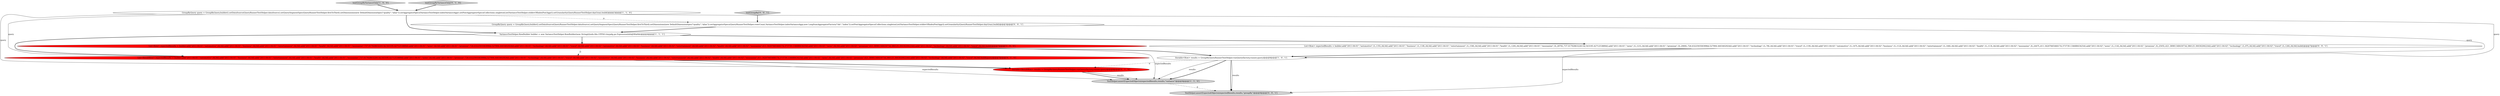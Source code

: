 digraph {
10 [style = filled, label = "GroupByQuery query = GroupByQuery.builder().setDataSource(QueryRunnerTestHelper.dataSource).setQuerySegmentSpec(QueryRunnerTestHelper.firstToThird).setDimensions(new DefaultDimensionSpec(\"quality\",\"alias\")).setAggregatorSpecs(QueryRunnerTestHelper.rowsCount,VarianceTestHelper.indexVarianceAggr,new LongSumAggregatorFactory(\"idx\",\"index\")).setPostAggregatorSpecs(Collections.singletonList(VarianceTestHelper.stddevOfIndexPostAggr)).setGranularity(QueryRunnerTestHelper.dayGran).build()@@@3@@@['0', '0', '1']", fillcolor = white, shape = ellipse image = "AAA0AAABBB3BBB"];
7 [style = filled, label = "Iterable<ResultRow> results = GroupByQueryRunnerTestHelper.runQuery(factory,runner,query)@@@8@@@['0', '1', '0']", fillcolor = red, shape = ellipse image = "AAA1AAABBB2BBB"];
4 [style = filled, label = "testGroupByVarianceOnly['1', '0', '0']", fillcolor = lightgray, shape = diamond image = "AAA0AAABBB1BBB"];
12 [style = filled, label = "List<Row> expectedResults = builder.add(\"2011-04-01\",\"automotive\",1L,135L,0d,0d).add(\"2011-04-01\",\"business\",1L,118L,0d,0d).add(\"2011-04-01\",\"entertainment\",1L,158L,0d,0d).add(\"2011-04-01\",\"health\",1L,120L,0d,0d).add(\"2011-04-01\",\"mezzanine\",3L,2870L,737.0179286322613d,543195.4271253889d).add(\"2011-04-01\",\"news\",1L,121L,0d,0d).add(\"2011-04-01\",\"premium\",3L,2900L,726.6322593583996d,527994.4403402924d).add(\"2011-04-01\",\"technology\",1L,78L,0d,0d).add(\"2011-04-01\",\"travel\",1L,119L,0d,0d).add(\"2011-04-02\",\"automotive\",1L,147L,0d,0d).add(\"2011-04-02\",\"business\",1L,112L,0d,0d).add(\"2011-04-02\",\"entertainment\",1L,166L,0d,0d).add(\"2011-04-02\",\"health\",1L,113L,0d,0d).add(\"2011-04-02\",\"mezzanine\",3L,2447L,611.3420766546617d,373739.13468843425d).add(\"2011-04-02\",\"news\",1L,114L,0d,0d).add(\"2011-04-02\",\"premium\",3L,2505L,621.3898134843073d,386125.30030206224d).add(\"2011-04-02\",\"technology\",1L,97L,0d,0d).add(\"2011-04-02\",\"travel\",1L,126L,0d,0d).build()@@@7@@@['0', '0', '1']", fillcolor = white, shape = ellipse image = "AAA0AAABBB3BBB"];
9 [style = filled, label = "TestHelper.assertExpectedObjects(expectedResults,results,\"groupBy\")@@@9@@@['0', '0', '1']", fillcolor = lightgray, shape = ellipse image = "AAA0AAABBB3BBB"];
0 [style = filled, label = "GroupByQuery query = GroupByQuery.builder().setDataSource(QueryRunnerTestHelper.dataSource).setQuerySegmentSpec(QueryRunnerTestHelper.firstToThird).setDimensions(new DefaultDimensionSpec(\"quality\",\"alias\")).setAggregatorSpecs(VarianceTestHelper.indexVarianceAggr).setPostAggregatorSpecs(Collections.singletonList(VarianceTestHelper.stddevOfIndexPostAggr)).setGranularity(QueryRunnerTestHelper.dayGran).build()@@@3@@@['1', '1', '0']", fillcolor = white, shape = ellipse image = "AAA0AAABBB1BBB"];
8 [style = filled, label = "List<ResultRow> expectedResults = builder.add(\"2011-04-01\",\"automotive\",0d,0d).add(\"2011-04-01\",\"business\",0d,0d).add(\"2011-04-01\",\"entertainment\",0d,0d).add(\"2011-04-01\",\"health\",0d,0d).add(\"2011-04-01\",\"mezzanine\",737.0179286322613d,543195.4271253889d).add(\"2011-04-01\",\"news\",0d,0d).add(\"2011-04-01\",\"premium\",726.6322593583996d,527994.4403402924d).add(\"2011-04-01\",\"technology\",0d,0d).add(\"2011-04-01\",\"travel\",0d,0d).add(\"2011-04-02\",\"automotive\",0d,0d).add(\"2011-04-02\",\"business\",0d,0d).add(\"2011-04-02\",\"entertainment\",0d,0d).add(\"2011-04-02\",\"health\",0d,0d).add(\"2011-04-02\",\"mezzanine\",611.3420766546617d,373739.13468843425d).add(\"2011-04-02\",\"news\",0d,0d).add(\"2011-04-02\",\"premium\",621.3898134843073d,386125.30030206224d).add(\"2011-04-02\",\"technology\",0d,0d).add(\"2011-04-02\",\"travel\",0d,0d).build(query)@@@7@@@['0', '1', '0']", fillcolor = red, shape = ellipse image = "AAA1AAABBB2BBB"];
1 [style = filled, label = "List<Row> expectedResults = builder.add(\"2011-04-01\",\"automotive\",0d,0d).add(\"2011-04-01\",\"business\",0d,0d).add(\"2011-04-01\",\"entertainment\",0d,0d).add(\"2011-04-01\",\"health\",0d,0d).add(\"2011-04-01\",\"mezzanine\",737.0179286322613d,543195.4271253889d).add(\"2011-04-01\",\"news\",0d,0d).add(\"2011-04-01\",\"premium\",726.6322593583996d,527994.4403402924d).add(\"2011-04-01\",\"technology\",0d,0d).add(\"2011-04-01\",\"travel\",0d,0d).add(\"2011-04-02\",\"automotive\",0d,0d).add(\"2011-04-02\",\"business\",0d,0d).add(\"2011-04-02\",\"entertainment\",0d,0d).add(\"2011-04-02\",\"health\",0d,0d).add(\"2011-04-02\",\"mezzanine\",611.3420766546617d,373739.13468843425d).add(\"2011-04-02\",\"news\",0d,0d).add(\"2011-04-02\",\"premium\",621.3898134843073d,386125.30030206224d).add(\"2011-04-02\",\"technology\",0d,0d).add(\"2011-04-02\",\"travel\",0d,0d).build()@@@7@@@['1', '0', '0']", fillcolor = red, shape = ellipse image = "AAA1AAABBB1BBB"];
11 [style = filled, label = "testGroupBy['0', '0', '1']", fillcolor = lightgray, shape = diamond image = "AAA0AAABBB3BBB"];
5 [style = filled, label = "Iterable<Row> results = GroupByQueryRunnerTestHelper.runQuery(factory,runner,query)@@@8@@@['1', '0', '1']", fillcolor = white, shape = ellipse image = "AAA0AAABBB1BBB"];
2 [style = filled, label = "VarianceTestHelper.RowBuilder builder = new VarianceTestHelper.RowBuilder(new String((((edu.fdu.CPPDG.tinypdg.pe.ExpressionInfo@90a0de)@@@4@@@['1', '1', '1']", fillcolor = white, shape = ellipse image = "AAA0AAABBB1BBB"];
3 [style = filled, label = "TestHelper.assertExpectedObjects(expectedResults,results,\"variance\")@@@9@@@['1', '1', '0']", fillcolor = lightgray, shape = ellipse image = "AAA0AAABBB1BBB"];
6 [style = filled, label = "testGroupByVarianceOnly['0', '1', '0']", fillcolor = lightgray, shape = diamond image = "AAA0AAABBB2BBB"];
1->5 [style = bold, label=""];
5->3 [style = bold, label=""];
0->7 [style = solid, label="query"];
12->5 [style = bold, label=""];
5->9 [style = bold, label=""];
10->5 [style = solid, label="query"];
2->1 [style = bold, label=""];
1->3 [style = solid, label="expectedResults"];
8->3 [style = solid, label="expectedResults"];
0->2 [style = bold, label=""];
6->0 [style = bold, label=""];
0->5 [style = solid, label="query"];
7->3 [style = bold, label=""];
2->12 [style = bold, label=""];
8->7 [style = bold, label=""];
4->0 [style = bold, label=""];
0->10 [style = dashed, label="0"];
5->9 [style = solid, label="results"];
3->9 [style = dashed, label="0"];
11->10 [style = bold, label=""];
0->8 [style = solid, label="query"];
12->9 [style = solid, label="expectedResults"];
1->8 [style = dashed, label="0"];
10->2 [style = bold, label=""];
5->7 [style = dashed, label="0"];
5->3 [style = solid, label="results"];
7->3 [style = solid, label="results"];
2->8 [style = bold, label=""];
}

